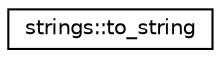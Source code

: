 digraph "Graphical Class Hierarchy"
{
 // LATEX_PDF_SIZE
  edge [fontname="Helvetica",fontsize="10",labelfontname="Helvetica",labelfontsize="10"];
  node [fontname="Helvetica",fontsize="10",shape=record];
  rankdir="LR";
  Node0 [label="strings::to_string",height=0.2,width=0.4,color="black", fillcolor="white", style="filled",URL="$interfacestrings_1_1to__string.html",tooltip="Converts a number to a string."];
}
